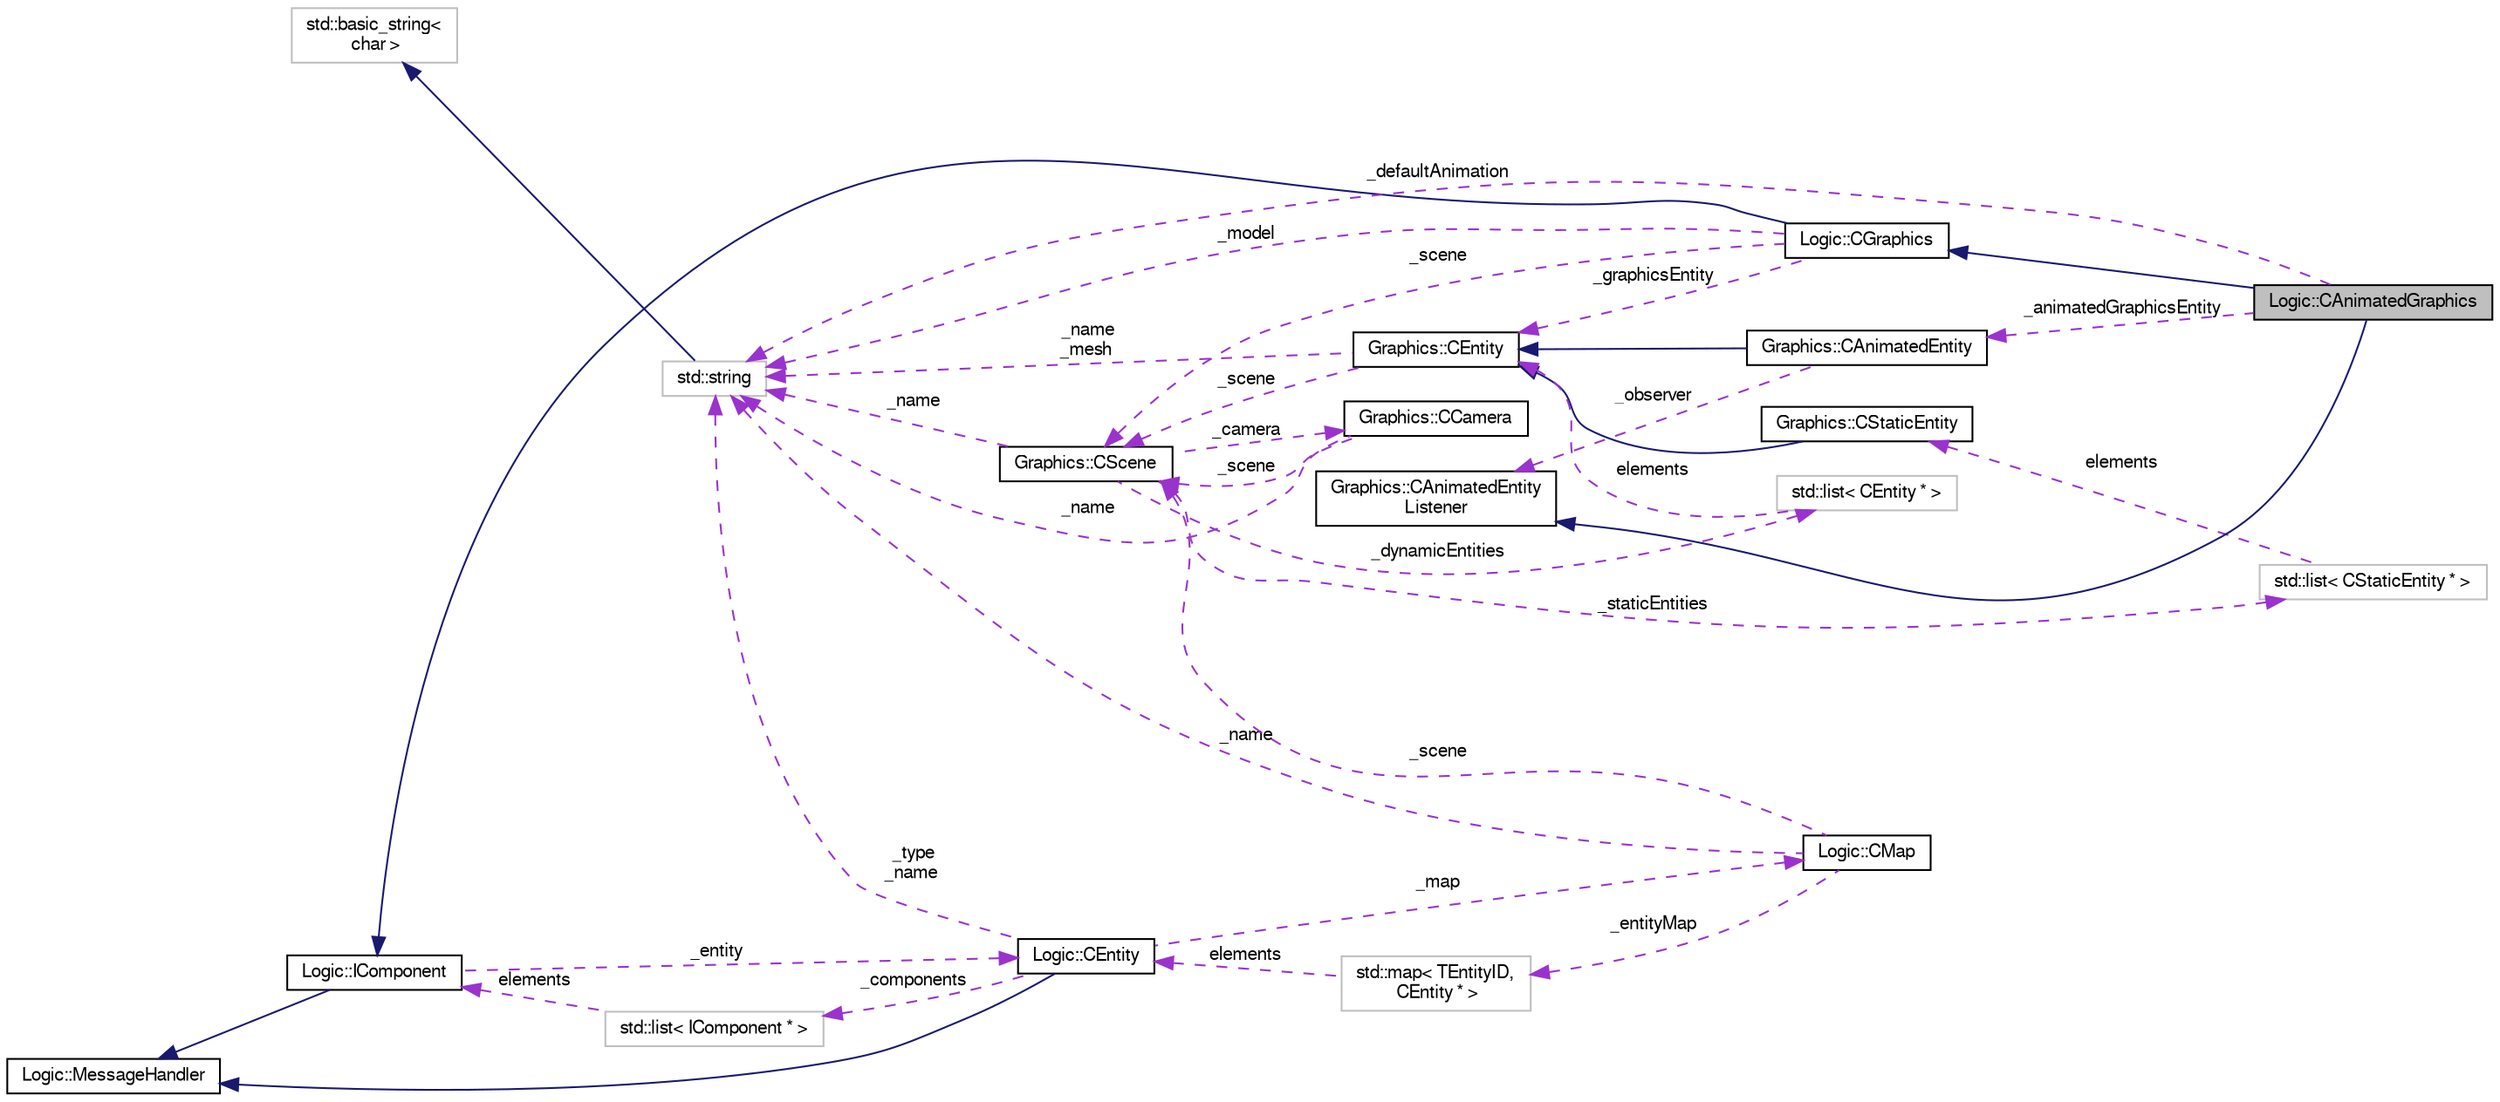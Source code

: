 digraph "Logic::CAnimatedGraphics"
{
  edge [fontname="FreeSans",fontsize="10",labelfontname="FreeSans",labelfontsize="10"];
  node [fontname="FreeSans",fontsize="10",shape=record];
  rankdir="LR";
  Node1 [label="Logic::CAnimatedGraphics",height=0.2,width=0.4,color="black", fillcolor="grey75", style="filled", fontcolor="black"];
  Node2 -> Node1 [dir="back",color="midnightblue",fontsize="10",style="solid",fontname="FreeSans"];
  Node2 [label="Logic::CGraphics",height=0.2,width=0.4,color="black", fillcolor="white", style="filled",URL="$class_logic_1_1_c_graphics.html",tooltip="Componente que se encarga de la representaciï¿œn grï¿œfica de una entidad. "];
  Node3 -> Node2 [dir="back",color="midnightblue",fontsize="10",style="solid",fontname="FreeSans"];
  Node3 [label="Logic::IComponent",height=0.2,width=0.4,color="black", fillcolor="white", style="filled",URL="$class_logic_1_1_i_component.html",tooltip="Clase base de los componentes que forman las entidades. "];
  Node4 -> Node3 [dir="back",color="midnightblue",fontsize="10",style="solid",fontname="FreeSans"];
  Node4 [label="Logic::MessageHandler",height=0.2,width=0.4,color="black", fillcolor="white", style="filled",URL="$class_logic_1_1_message_handler.html"];
  Node5 -> Node3 [dir="back",color="darkorchid3",fontsize="10",style="dashed",label=" _entity" ,fontname="FreeSans"];
  Node5 [label="Logic::CEntity",height=0.2,width=0.4,color="black", fillcolor="white", style="filled",URL="$class_logic_1_1_c_entity.html",tooltip="Clase que representa una entidad en el entorno virtual. "];
  Node4 -> Node5 [dir="back",color="midnightblue",fontsize="10",style="solid",fontname="FreeSans"];
  Node6 -> Node5 [dir="back",color="darkorchid3",fontsize="10",style="dashed",label=" _components" ,fontname="FreeSans"];
  Node6 [label="std::list\< IComponent * \>",height=0.2,width=0.4,color="grey75", fillcolor="white", style="filled"];
  Node3 -> Node6 [dir="back",color="darkorchid3",fontsize="10",style="dashed",label=" elements" ,fontname="FreeSans"];
  Node7 -> Node5 [dir="back",color="darkorchid3",fontsize="10",style="dashed",label=" _type\n_name" ,fontname="FreeSans"];
  Node7 [label="std::string",height=0.2,width=0.4,color="grey75", fillcolor="white", style="filled",tooltip="STL class. "];
  Node8 -> Node7 [dir="back",color="midnightblue",fontsize="10",style="solid",fontname="FreeSans"];
  Node8 [label="std::basic_string\<\l char \>",height=0.2,width=0.4,color="grey75", fillcolor="white", style="filled",tooltip="STL class. "];
  Node9 -> Node5 [dir="back",color="darkorchid3",fontsize="10",style="dashed",label=" _map" ,fontname="FreeSans"];
  Node9 [label="Logic::CMap",height=0.2,width=0.4,color="black", fillcolor="white", style="filled",URL="$class_logic_1_1_c_map.html",tooltip="Clase que representa un mapa lógico. "];
  Node10 -> Node9 [dir="back",color="darkorchid3",fontsize="10",style="dashed",label=" _scene" ,fontname="FreeSans"];
  Node10 [label="Graphics::CScene",height=0.2,width=0.4,color="black", fillcolor="white", style="filled",URL="$class_graphics_1_1_c_scene.html",tooltip="Clase que controla todos los elementos de una escena. "];
  Node11 -> Node10 [dir="back",color="darkorchid3",fontsize="10",style="dashed",label=" _staticEntities" ,fontname="FreeSans"];
  Node11 [label="std::list\< CStaticEntity * \>",height=0.2,width=0.4,color="grey75", fillcolor="white", style="filled"];
  Node12 -> Node11 [dir="back",color="darkorchid3",fontsize="10",style="dashed",label=" elements" ,fontname="FreeSans"];
  Node12 [label="Graphics::CStaticEntity",height=0.2,width=0.4,color="black", fillcolor="white", style="filled",URL="$class_graphics_1_1_c_static_entity.html",tooltip="Clase que representa una entidad gráfica estática. "];
  Node13 -> Node12 [dir="back",color="midnightblue",fontsize="10",style="solid",fontname="FreeSans"];
  Node13 [label="Graphics::CEntity",height=0.2,width=0.4,color="black", fillcolor="white", style="filled",URL="$class_graphics_1_1_c_entity.html",tooltip="Clase que representa una entidad gráfica. "];
  Node10 -> Node13 [dir="back",color="darkorchid3",fontsize="10",style="dashed",label=" _scene" ,fontname="FreeSans"];
  Node7 -> Node13 [dir="back",color="darkorchid3",fontsize="10",style="dashed",label=" _name\n_mesh" ,fontname="FreeSans"];
  Node14 -> Node10 [dir="back",color="darkorchid3",fontsize="10",style="dashed",label=" _camera" ,fontname="FreeSans"];
  Node14 [label="Graphics::CCamera",height=0.2,width=0.4,color="black", fillcolor="white", style="filled",URL="$class_graphics_1_1_c_camera.html",tooltip="Clase de la cámara extendida basada en Ogre. "];
  Node10 -> Node14 [dir="back",color="darkorchid3",fontsize="10",style="dashed",label=" _scene" ,fontname="FreeSans"];
  Node7 -> Node14 [dir="back",color="darkorchid3",fontsize="10",style="dashed",label=" _name" ,fontname="FreeSans"];
  Node7 -> Node10 [dir="back",color="darkorchid3",fontsize="10",style="dashed",label=" _name" ,fontname="FreeSans"];
  Node15 -> Node10 [dir="back",color="darkorchid3",fontsize="10",style="dashed",label=" _dynamicEntities" ,fontname="FreeSans"];
  Node15 [label="std::list\< CEntity * \>",height=0.2,width=0.4,color="grey75", fillcolor="white", style="filled"];
  Node13 -> Node15 [dir="back",color="darkorchid3",fontsize="10",style="dashed",label=" elements" ,fontname="FreeSans"];
  Node16 -> Node9 [dir="back",color="darkorchid3",fontsize="10",style="dashed",label=" _entityMap" ,fontname="FreeSans"];
  Node16 [label="std::map\< TEntityID,\l CEntity * \>",height=0.2,width=0.4,color="grey75", fillcolor="white", style="filled"];
  Node5 -> Node16 [dir="back",color="darkorchid3",fontsize="10",style="dashed",label=" elements" ,fontname="FreeSans"];
  Node7 -> Node9 [dir="back",color="darkorchid3",fontsize="10",style="dashed",label=" _name" ,fontname="FreeSans"];
  Node10 -> Node2 [dir="back",color="darkorchid3",fontsize="10",style="dashed",label=" _scene" ,fontname="FreeSans"];
  Node7 -> Node2 [dir="back",color="darkorchid3",fontsize="10",style="dashed",label=" _model" ,fontname="FreeSans"];
  Node13 -> Node2 [dir="back",color="darkorchid3",fontsize="10",style="dashed",label=" _graphicsEntity" ,fontname="FreeSans"];
  Node17 -> Node1 [dir="back",color="midnightblue",fontsize="10",style="solid",fontname="FreeSans"];
  Node17 [label="Graphics::CAnimatedEntity\lListener",height=0.2,width=0.4,color="black", fillcolor="white", style="filled",URL="$class_graphics_1_1_c_animated_entity_listener.html",tooltip="Esta clase debe ser implementada por las clases que quieren registrarse en una entidad animada para e..."];
  Node18 -> Node1 [dir="back",color="darkorchid3",fontsize="10",style="dashed",label=" _animatedGraphicsEntity" ,fontname="FreeSans"];
  Node18 [label="Graphics::CAnimatedEntity",height=0.2,width=0.4,color="black", fillcolor="white", style="filled",URL="$class_graphics_1_1_c_animated_entity.html",tooltip="Clase que representa una entidad gráfica con animaciones. "];
  Node13 -> Node18 [dir="back",color="midnightblue",fontsize="10",style="solid",fontname="FreeSans"];
  Node17 -> Node18 [dir="back",color="darkorchid3",fontsize="10",style="dashed",label=" _observer" ,fontname="FreeSans"];
  Node7 -> Node1 [dir="back",color="darkorchid3",fontsize="10",style="dashed",label=" _defaultAnimation" ,fontname="FreeSans"];
}
